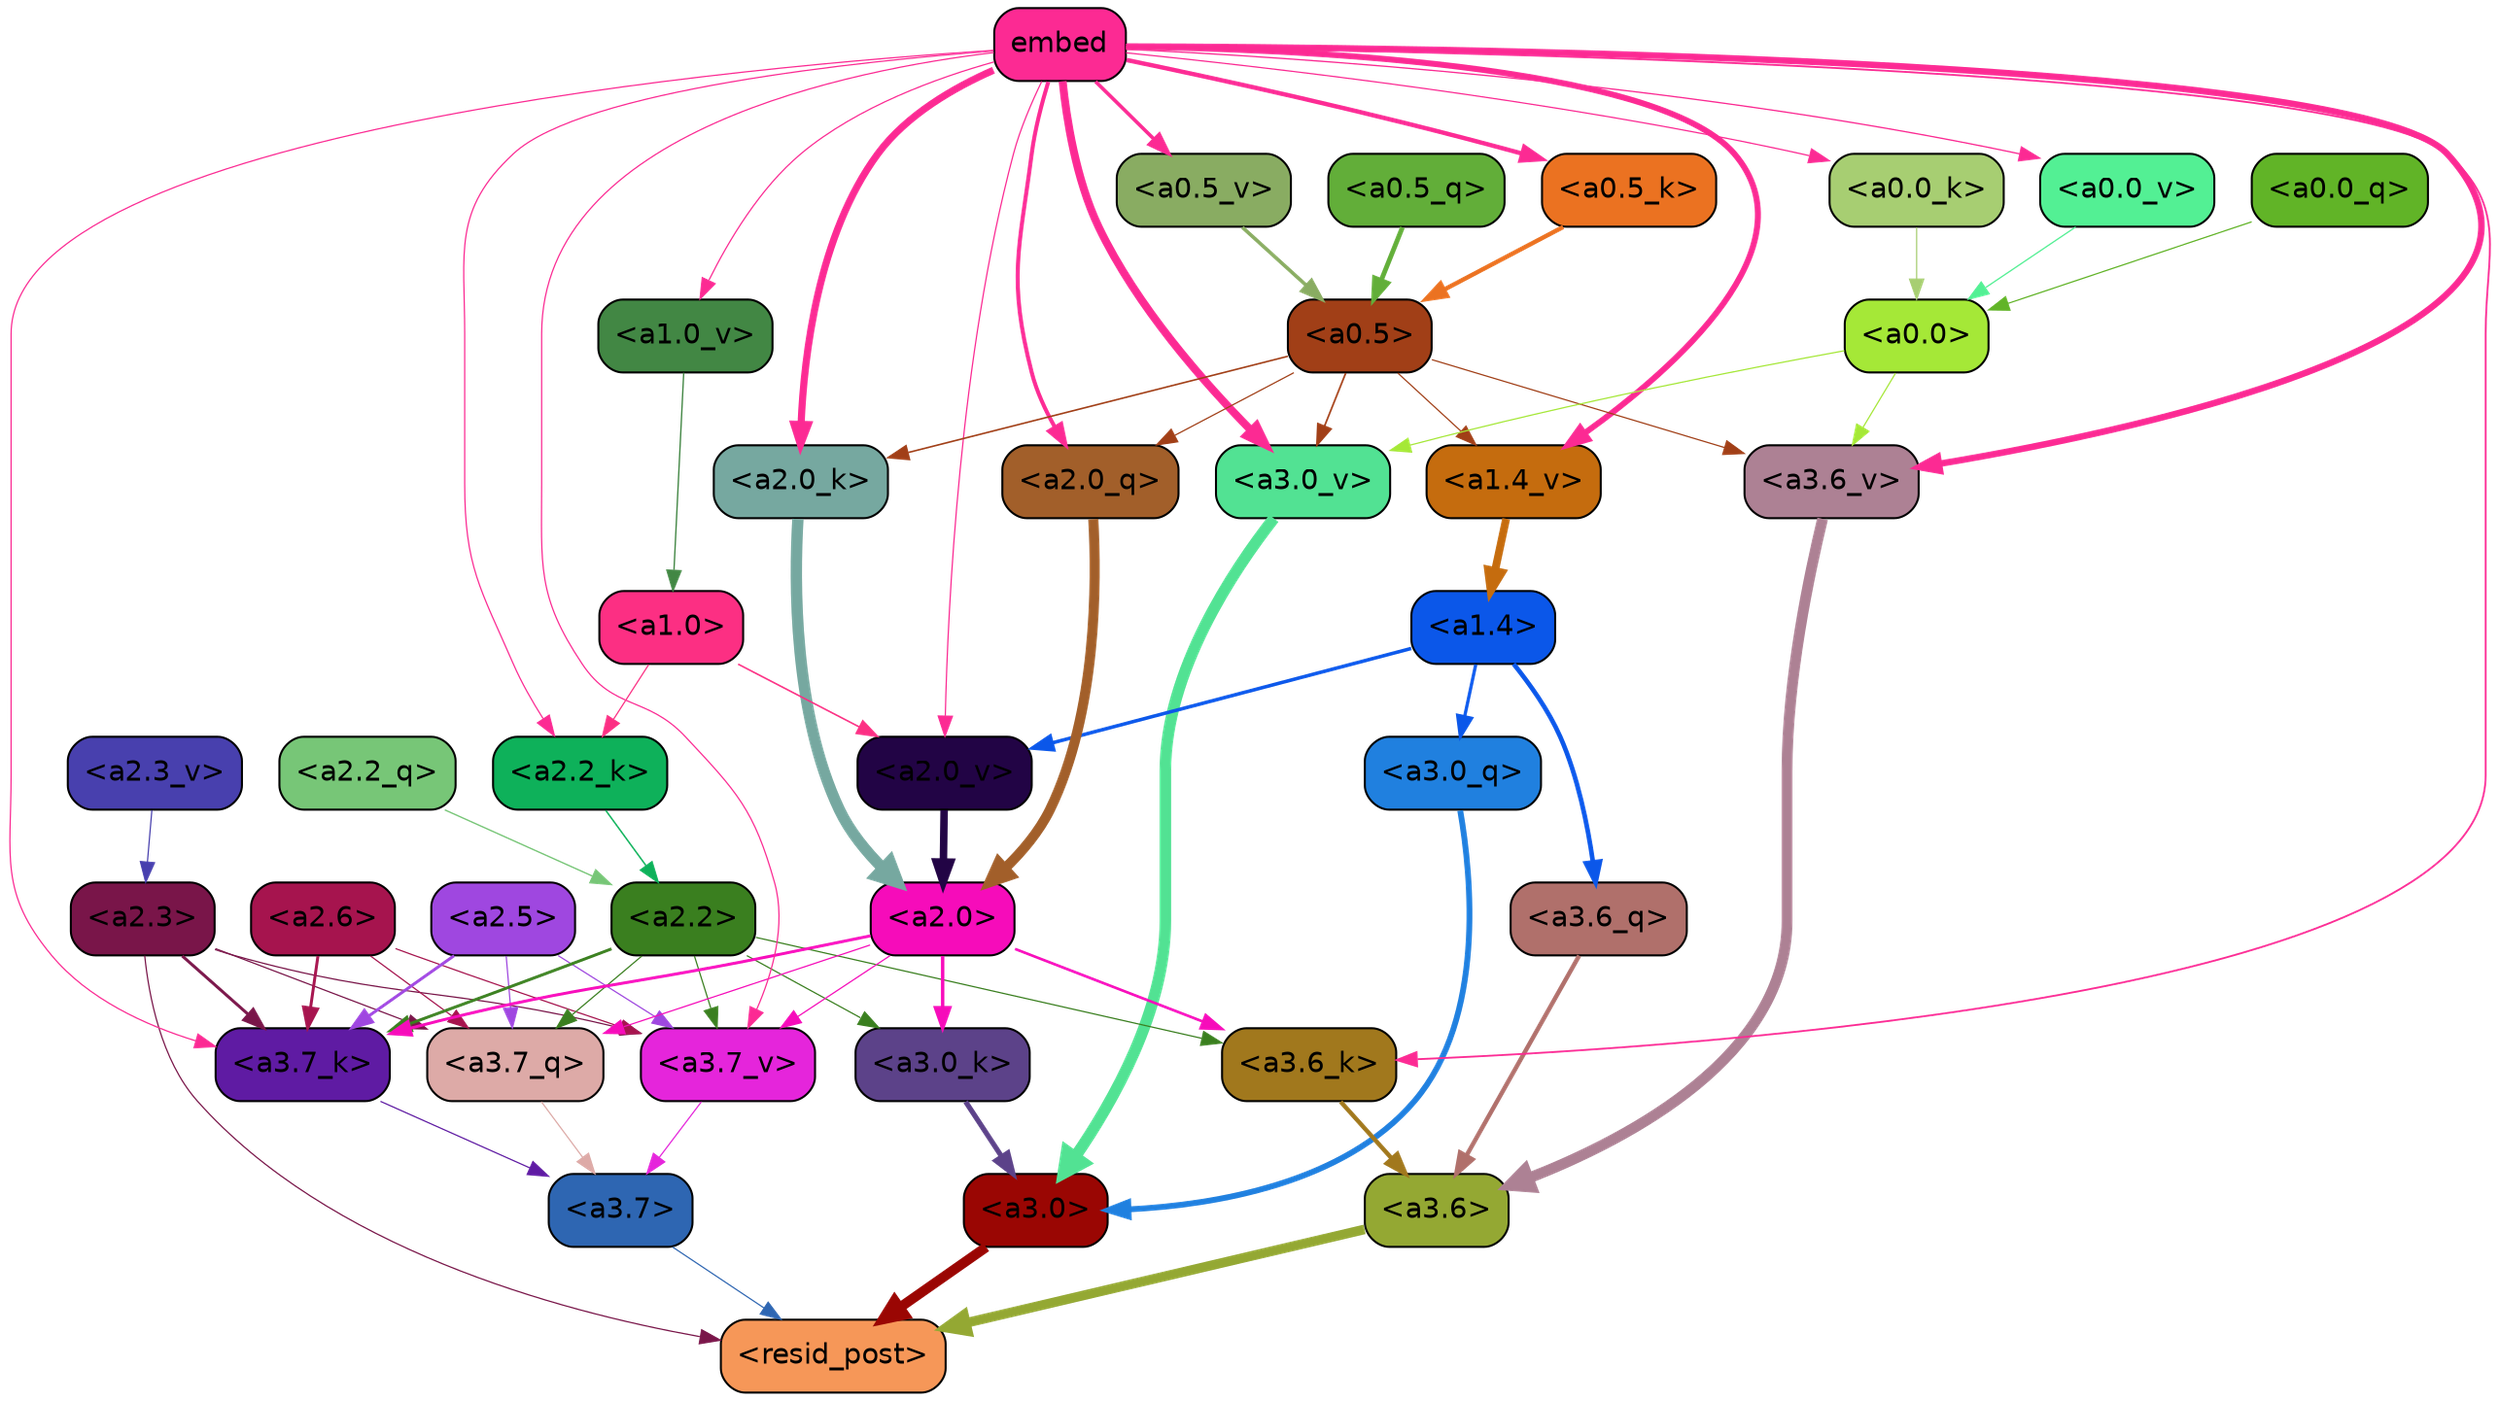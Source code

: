 strict digraph "" {
	graph [bgcolor=transparent,
		layout=dot,
		overlap=false,
		splines=true
	];
	"<a3.7>"	[color=black,
		fillcolor="#2e66b2",
		fontname=Helvetica,
		shape=box,
		style="filled, rounded"];
	"<resid_post>"	[color=black,
		fillcolor="#f69758",
		fontname=Helvetica,
		shape=box,
		style="filled, rounded"];
	"<a3.7>" -> "<resid_post>"	[color="#2e66b2",
		penwidth=0.6];
	"<a3.6>"	[color=black,
		fillcolor="#94a833",
		fontname=Helvetica,
		shape=box,
		style="filled, rounded"];
	"<a3.6>" -> "<resid_post>"	[color="#94a833",
		penwidth=4.746312499046326];
	"<a3.0>"	[color=black,
		fillcolor="#9a0603",
		fontname=Helvetica,
		shape=box,
		style="filled, rounded"];
	"<a3.0>" -> "<resid_post>"	[color="#9a0603",
		penwidth=4.896343111991882];
	"<a2.3>"	[color=black,
		fillcolor="#791549",
		fontname=Helvetica,
		shape=box,
		style="filled, rounded"];
	"<a2.3>" -> "<resid_post>"	[color="#791549",
		penwidth=0.6];
	"<a3.7_q>"	[color=black,
		fillcolor="#ddaaa7",
		fontname=Helvetica,
		shape=box,
		style="filled, rounded"];
	"<a2.3>" -> "<a3.7_q>"	[color="#791549",
		penwidth=0.6];
	"<a3.7_k>"	[color=black,
		fillcolor="#5f1ba3",
		fontname=Helvetica,
		shape=box,
		style="filled, rounded"];
	"<a2.3>" -> "<a3.7_k>"	[color="#791549",
		penwidth=1.467104621231556];
	"<a3.7_v>"	[color=black,
		fillcolor="#e525db",
		fontname=Helvetica,
		shape=box,
		style="filled, rounded"];
	"<a2.3>" -> "<a3.7_v>"	[color="#791549",
		penwidth=0.6];
	"<a3.7_q>" -> "<a3.7>"	[color="#ddaaa7",
		penwidth=0.6];
	"<a3.6_q>"	[color=black,
		fillcolor="#b0706b",
		fontname=Helvetica,
		shape=box,
		style="filled, rounded"];
	"<a3.6_q>" -> "<a3.6>"	[color="#b0706b",
		penwidth=2.160832464694977];
	"<a3.0_q>"	[color=black,
		fillcolor="#2080df",
		fontname=Helvetica,
		shape=box,
		style="filled, rounded"];
	"<a3.0_q>" -> "<a3.0>"	[color="#2080df",
		penwidth=2.870753765106201];
	"<a3.7_k>" -> "<a3.7>"	[color="#5f1ba3",
		penwidth=0.6];
	"<a3.6_k>"	[color=black,
		fillcolor="#a1781d",
		fontname=Helvetica,
		shape=box,
		style="filled, rounded"];
	"<a3.6_k>" -> "<a3.6>"	[color="#a1781d",
		penwidth=2.13908451795578];
	"<a3.0_k>"	[color=black,
		fillcolor="#5c4289",
		fontname=Helvetica,
		shape=box,
		style="filled, rounded"];
	"<a3.0_k>" -> "<a3.0>"	[color="#5c4289",
		penwidth=2.520303964614868];
	"<a3.7_v>" -> "<a3.7>"	[color="#e525db",
		penwidth=0.6];
	"<a3.6_v>"	[color=black,
		fillcolor="#ad8194",
		fontname=Helvetica,
		shape=box,
		style="filled, rounded"];
	"<a3.6_v>" -> "<a3.6>"	[color="#ad8194",
		penwidth=5.297133803367615];
	"<a3.0_v>"	[color=black,
		fillcolor="#52e293",
		fontname=Helvetica,
		shape=box,
		style="filled, rounded"];
	"<a3.0_v>" -> "<a3.0>"	[color="#52e293",
		penwidth=5.680712580680847];
	"<a2.6>"	[color=black,
		fillcolor="#a6144e",
		fontname=Helvetica,
		shape=box,
		style="filled, rounded"];
	"<a2.6>" -> "<a3.7_q>"	[color="#a6144e",
		penwidth=0.6];
	"<a2.6>" -> "<a3.7_k>"	[color="#a6144e",
		penwidth=1.4453159049153328];
	"<a2.6>" -> "<a3.7_v>"	[color="#a6144e",
		penwidth=0.6];
	"<a2.5>"	[color=black,
		fillcolor="#9f47e0",
		fontname=Helvetica,
		shape=box,
		style="filled, rounded"];
	"<a2.5>" -> "<a3.7_q>"	[color="#9f47e0",
		penwidth=0.6];
	"<a2.5>" -> "<a3.7_k>"	[color="#9f47e0",
		penwidth=1.4526091292500496];
	"<a2.5>" -> "<a3.7_v>"	[color="#9f47e0",
		penwidth=0.6];
	"<a2.2>"	[color=black,
		fillcolor="#3a7f1f",
		fontname=Helvetica,
		shape=box,
		style="filled, rounded"];
	"<a2.2>" -> "<a3.7_q>"	[color="#3a7f1f",
		penwidth=0.6];
	"<a2.2>" -> "<a3.7_k>"	[color="#3a7f1f",
		penwidth=1.4310357049107552];
	"<a2.2>" -> "<a3.6_k>"	[color="#3a7f1f",
		penwidth=0.6];
	"<a2.2>" -> "<a3.0_k>"	[color="#3a7f1f",
		penwidth=0.6];
	"<a2.2>" -> "<a3.7_v>"	[color="#3a7f1f",
		penwidth=0.6];
	"<a2.0>"	[color=black,
		fillcolor="#f60cba",
		fontname=Helvetica,
		shape=box,
		style="filled, rounded"];
	"<a2.0>" -> "<a3.7_q>"	[color="#f60cba",
		penwidth=0.6];
	"<a2.0>" -> "<a3.7_k>"	[color="#f60cba",
		penwidth=1.4314699843525887];
	"<a2.0>" -> "<a3.6_k>"	[color="#f60cba",
		penwidth=1.2950235605239868];
	"<a2.0>" -> "<a3.0_k>"	[color="#f60cba",
		penwidth=1.712992787361145];
	"<a2.0>" -> "<a3.7_v>"	[color="#f60cba",
		penwidth=0.6];
	"<a1.4>"	[color=black,
		fillcolor="#0b57e9",
		fontname=Helvetica,
		shape=box,
		style="filled, rounded"];
	"<a1.4>" -> "<a3.6_q>"	[color="#0b57e9",
		penwidth=2.2719132900238037];
	"<a1.4>" -> "<a3.0_q>"	[color="#0b57e9",
		penwidth=1.5932877659797668];
	"<a2.0_v>"	[color=black,
		fillcolor="#220445",
		fontname=Helvetica,
		shape=box,
		style="filled, rounded"];
	"<a1.4>" -> "<a2.0_v>"	[color="#0b57e9",
		penwidth=1.7291951477527618];
	embed	[color=black,
		fillcolor="#fc2a93",
		fontname=Helvetica,
		shape=box,
		style="filled, rounded"];
	embed -> "<a3.7_k>"	[color="#fc2a93",
		penwidth=0.6];
	embed -> "<a3.6_k>"	[color="#fc2a93",
		penwidth=0.891706109046936];
	embed -> "<a3.7_v>"	[color="#fc2a93",
		penwidth=0.6];
	embed -> "<a3.6_v>"	[color="#fc2a93",
		penwidth=3.1766927242279053];
	embed -> "<a3.0_v>"	[color="#fc2a93",
		penwidth=3.9005755856633186];
	"<a2.0_q>"	[color=black,
		fillcolor="#a25f2a",
		fontname=Helvetica,
		shape=box,
		style="filled, rounded"];
	embed -> "<a2.0_q>"	[color="#fc2a93",
		penwidth=1.9666987657546997];
	"<a2.2_k>"	[color=black,
		fillcolor="#0eb15a",
		fontname=Helvetica,
		shape=box,
		style="filled, rounded"];
	embed -> "<a2.2_k>"	[color="#fc2a93",
		penwidth=0.6];
	"<a2.0_k>"	[color=black,
		fillcolor="#76a8a0",
		fontname=Helvetica,
		shape=box,
		style="filled, rounded"];
	embed -> "<a2.0_k>"	[color="#fc2a93",
		penwidth=3.5067105293273926];
	embed -> "<a2.0_v>"	[color="#fc2a93",
		penwidth=0.6];
	"<a1.4_v>"	[color=black,
		fillcolor="#c56c0e",
		fontname=Helvetica,
		shape=box,
		style="filled, rounded"];
	embed -> "<a1.4_v>"	[color="#fc2a93",
		penwidth=2.921818971633911];
	"<a1.0_v>"	[color=black,
		fillcolor="#428744",
		fontname=Helvetica,
		shape=box,
		style="filled, rounded"];
	embed -> "<a1.0_v>"	[color="#fc2a93",
		penwidth=0.6];
	"<a0.5_k>"	[color=black,
		fillcolor="#eb7221",
		fontname=Helvetica,
		shape=box,
		style="filled, rounded"];
	embed -> "<a0.5_k>"	[color="#fc2a93",
		penwidth=2.1505026817321777];
	"<a0.0_k>"	[color=black,
		fillcolor="#a7ce72",
		fontname=Helvetica,
		shape=box,
		style="filled, rounded"];
	embed -> "<a0.0_k>"	[color="#fc2a93",
		penwidth=0.6];
	"<a0.5_v>"	[color=black,
		fillcolor="#89ac62",
		fontname=Helvetica,
		shape=box,
		style="filled, rounded"];
	embed -> "<a0.5_v>"	[color="#fc2a93",
		penwidth=1.7693885564804077];
	"<a0.0_v>"	[color=black,
		fillcolor="#53f094",
		fontname=Helvetica,
		shape=box,
		style="filled, rounded"];
	embed -> "<a0.0_v>"	[color="#fc2a93",
		penwidth=0.6300246715545654];
	"<a0.5>"	[color=black,
		fillcolor="#a13f17",
		fontname=Helvetica,
		shape=box,
		style="filled, rounded"];
	"<a0.5>" -> "<a3.6_v>"	[color="#a13f17",
		penwidth=0.6];
	"<a0.5>" -> "<a3.0_v>"	[color="#a13f17",
		penwidth=0.8493617177009583];
	"<a0.5>" -> "<a2.0_q>"	[color="#a13f17",
		penwidth=0.6];
	"<a0.5>" -> "<a2.0_k>"	[color="#a13f17",
		penwidth=0.7897228002548218];
	"<a0.5>" -> "<a1.4_v>"	[color="#a13f17",
		penwidth=0.6];
	"<a0.0>"	[color=black,
		fillcolor="#a5e837",
		fontname=Helvetica,
		shape=box,
		style="filled, rounded"];
	"<a0.0>" -> "<a3.6_v>"	[color="#a5e837",
		penwidth=0.6];
	"<a0.0>" -> "<a3.0_v>"	[color="#a5e837",
		penwidth=0.6];
	"<a2.2_q>"	[color=black,
		fillcolor="#77c677",
		fontname=Helvetica,
		shape=box,
		style="filled, rounded"];
	"<a2.2_q>" -> "<a2.2>"	[color="#77c677",
		penwidth=0.6677633281797171];
	"<a2.0_q>" -> "<a2.0>"	[color="#a25f2a",
		penwidth=4.966194009408355];
	"<a2.2_k>" -> "<a2.2>"	[color="#0eb15a",
		penwidth=0.7399393804371357];
	"<a2.0_k>" -> "<a2.0>"	[color="#76a8a0",
		penwidth=5.5817058570683];
	"<a2.3_v>"	[color=black,
		fillcolor="#4840ae",
		fontname=Helvetica,
		shape=box,
		style="filled, rounded"];
	"<a2.3_v>" -> "<a2.3>"	[color="#4840ae",
		penwidth=0.6];
	"<a2.0_v>" -> "<a2.0>"	[color="#220445",
		penwidth=3.7102378383278847];
	"<a1.0>"	[color=black,
		fillcolor="#fc2f83",
		fontname=Helvetica,
		shape=box,
		style="filled, rounded"];
	"<a1.0>" -> "<a2.2_k>"	[color="#fc2f83",
		penwidth=0.6];
	"<a1.0>" -> "<a2.0_v>"	[color="#fc2f83",
		penwidth=0.7823128998279572];
	"<a1.4_v>" -> "<a1.4>"	[color="#c56c0e",
		penwidth=3.84571635723114];
	"<a1.0_v>" -> "<a1.0>"	[color="#428744",
		penwidth=0.6638844013214111];
	"<a0.5_q>"	[color=black,
		fillcolor="#62ae39",
		fontname=Helvetica,
		shape=box,
		style="filled, rounded"];
	"<a0.5_q>" -> "<a0.5>"	[color="#62ae39",
		penwidth=2.3498679399490356];
	"<a0.0_q>"	[color=black,
		fillcolor="#61b427",
		fontname=Helvetica,
		shape=box,
		style="filled, rounded"];
	"<a0.0_q>" -> "<a0.0>"	[color="#61b427",
		penwidth=0.6];
	"<a0.5_k>" -> "<a0.5>"	[color="#eb7221",
		penwidth=2.1505037546157837];
	"<a0.0_k>" -> "<a0.0>"	[color="#a7ce72",
		penwidth=0.6];
	"<a0.5_v>" -> "<a0.5>"	[color="#89ac62",
		penwidth=1.769389271736145];
	"<a0.0_v>" -> "<a0.0>"	[color="#53f094",
		penwidth=0.6300240755081177];
}
